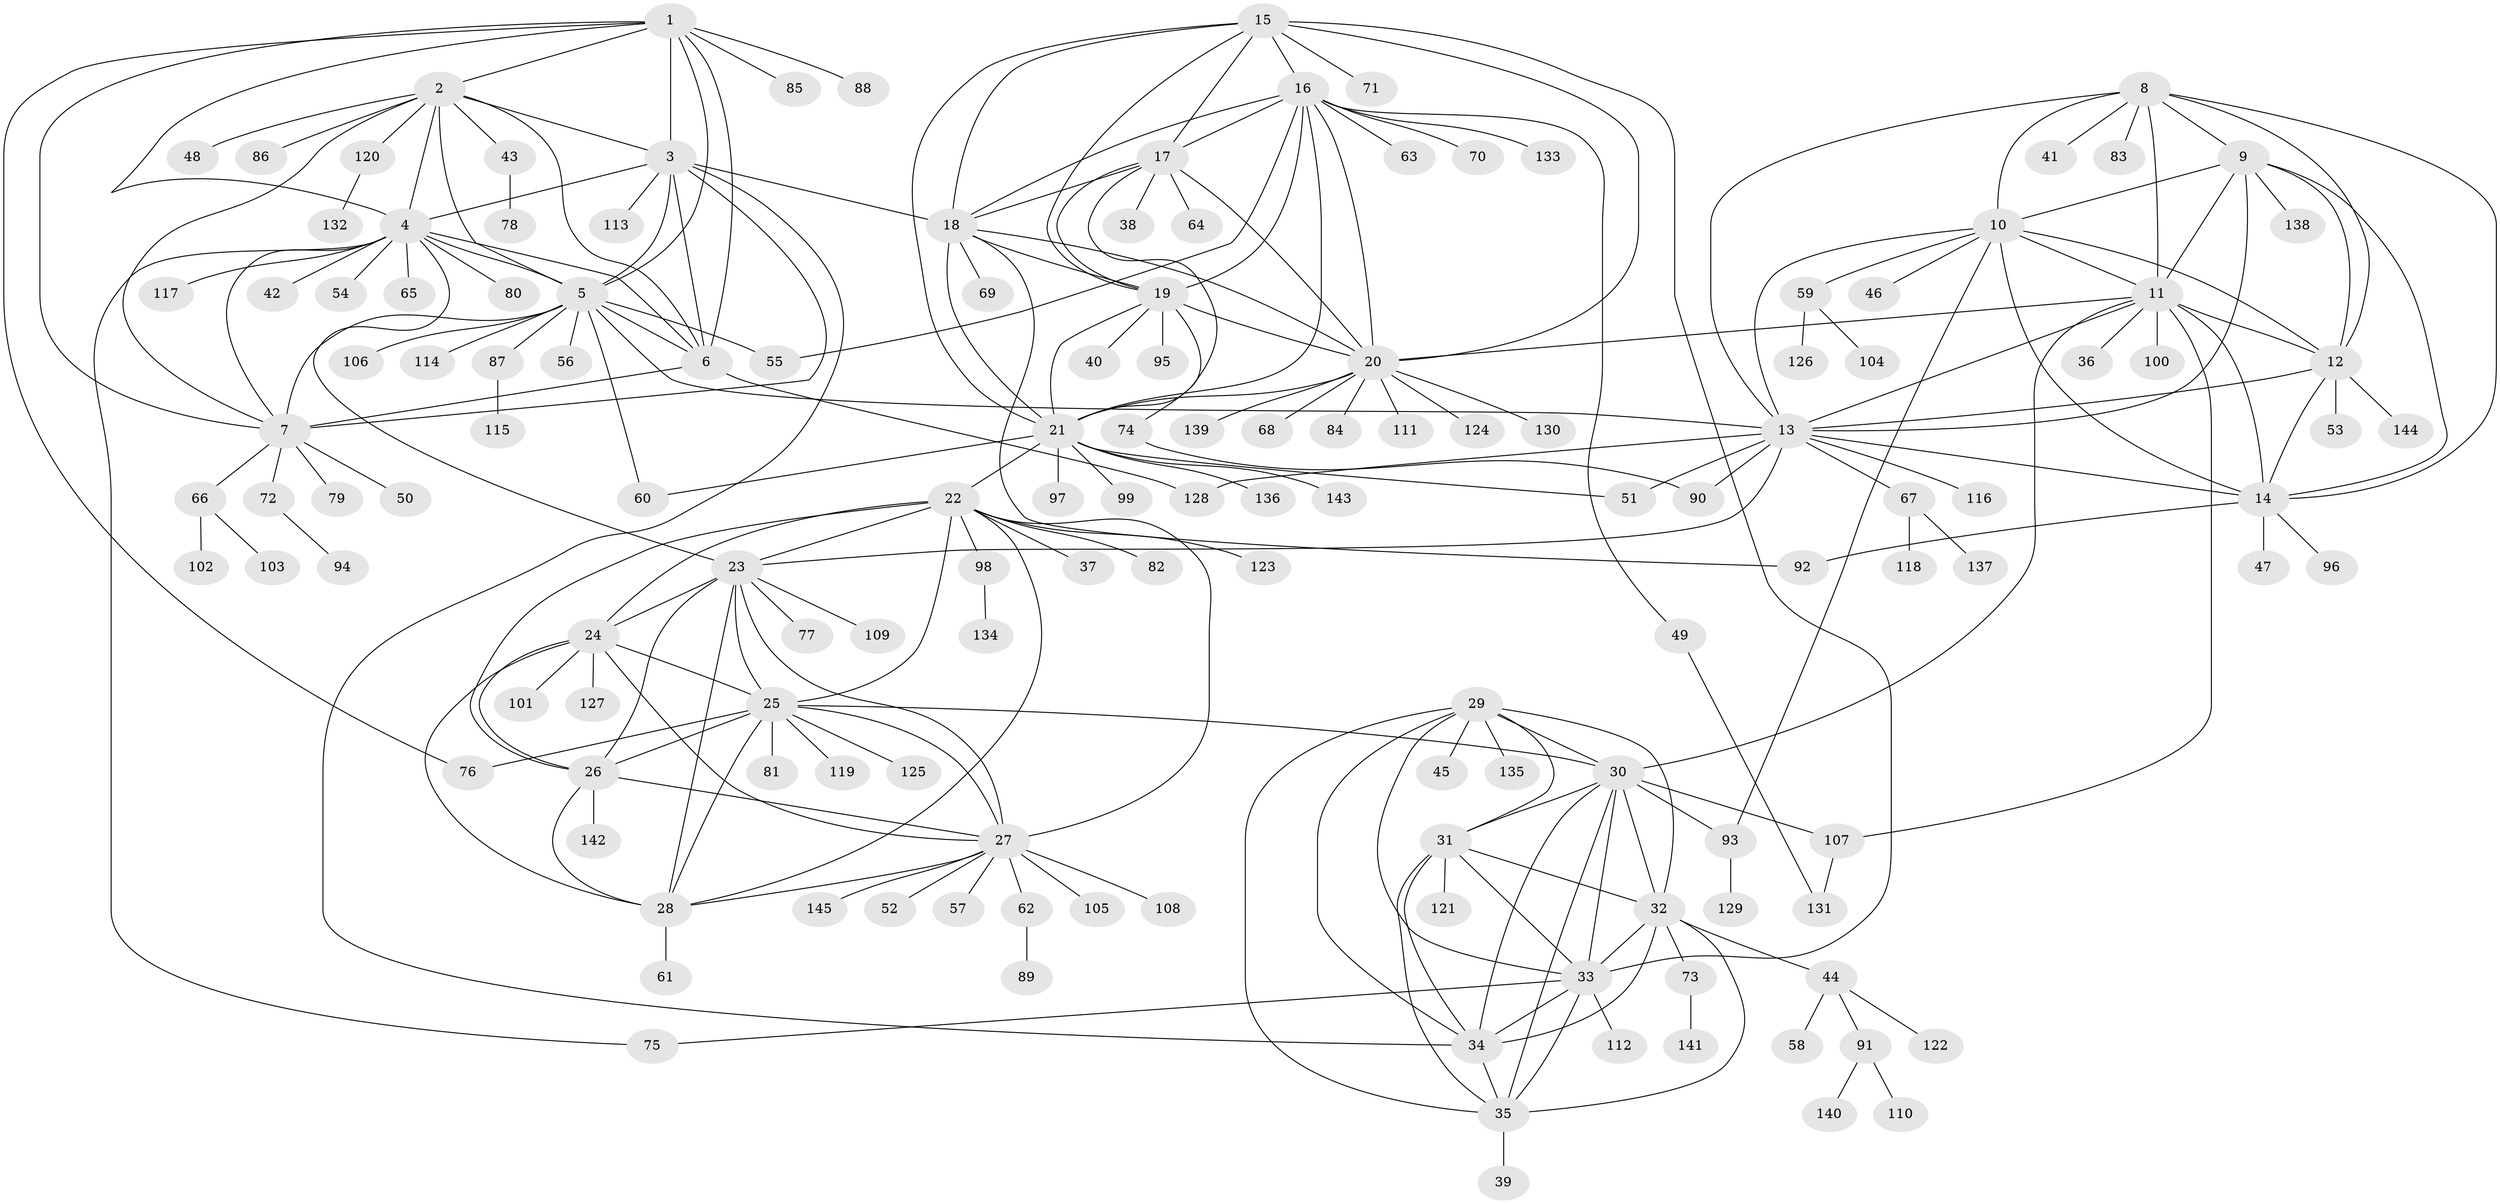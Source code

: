 // coarse degree distribution, {19: 0.011363636363636364, 1: 0.5795454545454546, 11: 0.011363636363636364, 5: 0.045454545454545456, 2: 0.14772727272727273, 6: 0.03409090909090909, 3: 0.011363636363636364, 7: 0.09090909090909091, 14: 0.011363636363636364, 10: 0.011363636363636364, 8: 0.011363636363636364, 9: 0.022727272727272728, 4: 0.011363636363636364}
// Generated by graph-tools (version 1.1) at 2025/37/03/04/25 23:37:32]
// undirected, 145 vertices, 236 edges
graph export_dot {
  node [color=gray90,style=filled];
  1;
  2;
  3;
  4;
  5;
  6;
  7;
  8;
  9;
  10;
  11;
  12;
  13;
  14;
  15;
  16;
  17;
  18;
  19;
  20;
  21;
  22;
  23;
  24;
  25;
  26;
  27;
  28;
  29;
  30;
  31;
  32;
  33;
  34;
  35;
  36;
  37;
  38;
  39;
  40;
  41;
  42;
  43;
  44;
  45;
  46;
  47;
  48;
  49;
  50;
  51;
  52;
  53;
  54;
  55;
  56;
  57;
  58;
  59;
  60;
  61;
  62;
  63;
  64;
  65;
  66;
  67;
  68;
  69;
  70;
  71;
  72;
  73;
  74;
  75;
  76;
  77;
  78;
  79;
  80;
  81;
  82;
  83;
  84;
  85;
  86;
  87;
  88;
  89;
  90;
  91;
  92;
  93;
  94;
  95;
  96;
  97;
  98;
  99;
  100;
  101;
  102;
  103;
  104;
  105;
  106;
  107;
  108;
  109;
  110;
  111;
  112;
  113;
  114;
  115;
  116;
  117;
  118;
  119;
  120;
  121;
  122;
  123;
  124;
  125;
  126;
  127;
  128;
  129;
  130;
  131;
  132;
  133;
  134;
  135;
  136;
  137;
  138;
  139;
  140;
  141;
  142;
  143;
  144;
  145;
  1 -- 2;
  1 -- 3;
  1 -- 4;
  1 -- 5;
  1 -- 6;
  1 -- 7;
  1 -- 76;
  1 -- 85;
  1 -- 88;
  2 -- 3;
  2 -- 4;
  2 -- 5;
  2 -- 6;
  2 -- 7;
  2 -- 43;
  2 -- 48;
  2 -- 86;
  2 -- 120;
  3 -- 4;
  3 -- 5;
  3 -- 6;
  3 -- 7;
  3 -- 18;
  3 -- 34;
  3 -- 113;
  4 -- 5;
  4 -- 6;
  4 -- 7;
  4 -- 23;
  4 -- 42;
  4 -- 54;
  4 -- 65;
  4 -- 75;
  4 -- 80;
  4 -- 117;
  5 -- 6;
  5 -- 7;
  5 -- 13;
  5 -- 55;
  5 -- 56;
  5 -- 60;
  5 -- 87;
  5 -- 106;
  5 -- 114;
  6 -- 7;
  6 -- 128;
  7 -- 50;
  7 -- 66;
  7 -- 72;
  7 -- 79;
  8 -- 9;
  8 -- 10;
  8 -- 11;
  8 -- 12;
  8 -- 13;
  8 -- 14;
  8 -- 41;
  8 -- 83;
  9 -- 10;
  9 -- 11;
  9 -- 12;
  9 -- 13;
  9 -- 14;
  9 -- 138;
  10 -- 11;
  10 -- 12;
  10 -- 13;
  10 -- 14;
  10 -- 46;
  10 -- 59;
  10 -- 93;
  11 -- 12;
  11 -- 13;
  11 -- 14;
  11 -- 20;
  11 -- 30;
  11 -- 36;
  11 -- 100;
  11 -- 107;
  12 -- 13;
  12 -- 14;
  12 -- 53;
  12 -- 144;
  13 -- 14;
  13 -- 23;
  13 -- 51;
  13 -- 67;
  13 -- 90;
  13 -- 116;
  13 -- 128;
  14 -- 47;
  14 -- 92;
  14 -- 96;
  15 -- 16;
  15 -- 17;
  15 -- 18;
  15 -- 19;
  15 -- 20;
  15 -- 21;
  15 -- 33;
  15 -- 71;
  16 -- 17;
  16 -- 18;
  16 -- 19;
  16 -- 20;
  16 -- 21;
  16 -- 49;
  16 -- 55;
  16 -- 63;
  16 -- 70;
  16 -- 133;
  17 -- 18;
  17 -- 19;
  17 -- 20;
  17 -- 21;
  17 -- 38;
  17 -- 64;
  18 -- 19;
  18 -- 20;
  18 -- 21;
  18 -- 69;
  18 -- 92;
  19 -- 20;
  19 -- 21;
  19 -- 40;
  19 -- 74;
  19 -- 95;
  20 -- 21;
  20 -- 68;
  20 -- 84;
  20 -- 111;
  20 -- 124;
  20 -- 130;
  20 -- 139;
  21 -- 22;
  21 -- 51;
  21 -- 60;
  21 -- 97;
  21 -- 99;
  21 -- 136;
  21 -- 143;
  22 -- 23;
  22 -- 24;
  22 -- 25;
  22 -- 26;
  22 -- 27;
  22 -- 28;
  22 -- 37;
  22 -- 82;
  22 -- 98;
  22 -- 123;
  23 -- 24;
  23 -- 25;
  23 -- 26;
  23 -- 27;
  23 -- 28;
  23 -- 77;
  23 -- 109;
  24 -- 25;
  24 -- 26;
  24 -- 27;
  24 -- 28;
  24 -- 101;
  24 -- 127;
  25 -- 26;
  25 -- 27;
  25 -- 28;
  25 -- 30;
  25 -- 76;
  25 -- 81;
  25 -- 119;
  25 -- 125;
  26 -- 27;
  26 -- 28;
  26 -- 142;
  27 -- 28;
  27 -- 52;
  27 -- 57;
  27 -- 62;
  27 -- 105;
  27 -- 108;
  27 -- 145;
  28 -- 61;
  29 -- 30;
  29 -- 31;
  29 -- 32;
  29 -- 33;
  29 -- 34;
  29 -- 35;
  29 -- 45;
  29 -- 135;
  30 -- 31;
  30 -- 32;
  30 -- 33;
  30 -- 34;
  30 -- 35;
  30 -- 93;
  30 -- 107;
  31 -- 32;
  31 -- 33;
  31 -- 34;
  31 -- 35;
  31 -- 121;
  32 -- 33;
  32 -- 34;
  32 -- 35;
  32 -- 44;
  32 -- 73;
  33 -- 34;
  33 -- 35;
  33 -- 75;
  33 -- 112;
  34 -- 35;
  35 -- 39;
  43 -- 78;
  44 -- 58;
  44 -- 91;
  44 -- 122;
  49 -- 131;
  59 -- 104;
  59 -- 126;
  62 -- 89;
  66 -- 102;
  66 -- 103;
  67 -- 118;
  67 -- 137;
  72 -- 94;
  73 -- 141;
  74 -- 90;
  87 -- 115;
  91 -- 110;
  91 -- 140;
  93 -- 129;
  98 -- 134;
  107 -- 131;
  120 -- 132;
}
